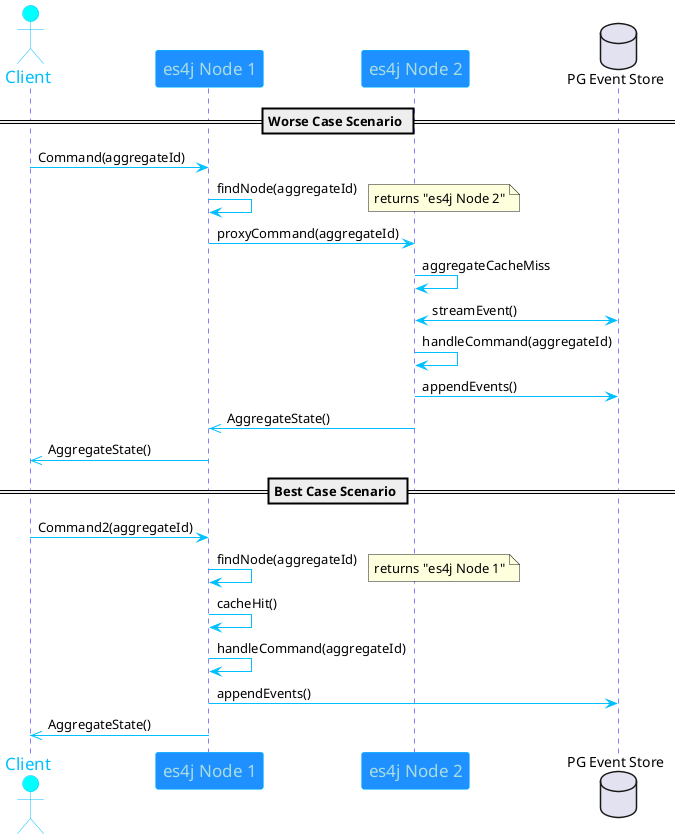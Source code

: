 @startuml
skinparam sequence {
    ArrowColor DeepSkyBlue
    ActorBorderColor DeepSkyBlue
    LifeLineBorderColor blue
    LifeLineBackgroundColor #A9DCDF
    ParticipantBorderColor DeepSkyBlue
    ParticipantBackgroundColor DodgerBlue
    ParticipantFontName Impact
    ParticipantFontSize 17
    ParticipantFontColor #A9DCDF
    ActorBackgroundColor aqua
    ActorFontColor DeepSkyBlue
    ActorFontSize 17
    ActorFontName Aapex
    NoteBackgroundColor wheat
    NoteBorderColor sienna
    NoteFontColor black
}

actor Client
participant "es4j Node 1" as N1
participant "es4j Node 2" as N2
database "PG Event Store" as PG


== Worse Case Scenario ==


note right: worse case scenario 1 network hop
Client -> N1 : Command(aggregateId)
N1 -> N1 : findNode(aggregateId)
note right: returns "es4j Node 2"
N1 -> N2: proxyCommand(aggregateId)
N2 -> N2: aggregateCacheMiss
N2 <-> PG: streamEvent()
N2 -> N2: handleCommand(aggregateId)
N2 -> PG: appendEvents()
N2 ->> N1 : AggregateState()
N1 ->> Client : AggregateState()


== Best Case Scenario ==

Client -> N1 : Command2(aggregateId)
N1 -> N1 : findNode(aggregateId)
note right: returns "es4j Node 1"
N1 -> N1: cacheHit()
N1 -> N1: handleCommand(aggregateId)
N1 -> PG: appendEvents()
N1 ->> Client : AggregateState()


@enduml

